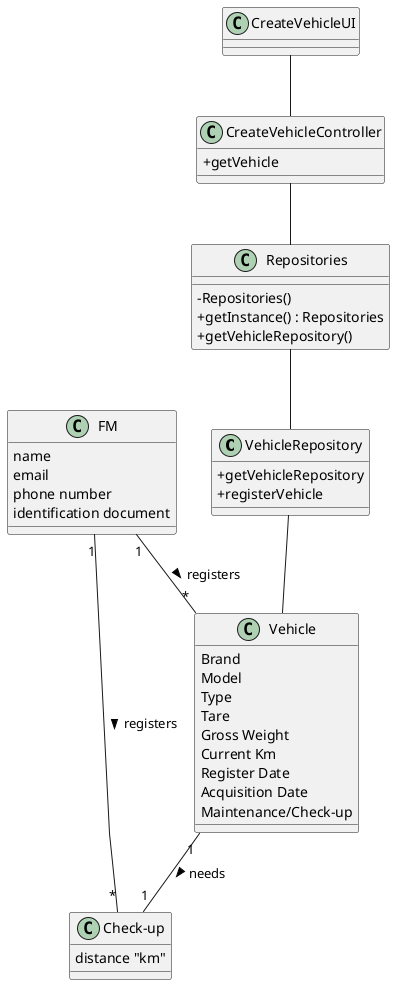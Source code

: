 @startuml
'skinparam monochrome true
skinparam packageStyle rectangle
skinparam shadowing false
skinparam linetype polyline
'skinparam linetype orto

skinparam classAttributeIconSize 0

'left to right direction

' vehicle Repository !!!1
class VehicleRepository{
    +getVehicleRepository
    +registerVehicle
}

class CreateVehicleUI{

}

class Repositories {
    - Repositories()
    + getInstance() : Repositories
    + getVehicleRepository()
}

class CreateVehicleController{
    +getVehicle

}

class FM{
    name
    email
    phone number
    identification document
}


class Vehicle{
    Brand
    Model
    Type
    Tare
    Gross Weight
    Current Km
    Register Date
    Acquisition Date
    Maintenance/Check-up
}

class Check-up{
    distance "km"
}

CreateVehicleUI -- CreateVehicleController
Repositories -- VehicleRepository
CreateVehicleController -- Repositories
VehicleRepository -- Vehicle

FM "1" -- "*" Vehicle : registers >
FM "1" -- "*" "Check-up" : registers >
Vehicle "1" -- "1" "Check-up" : needs >


@enduml